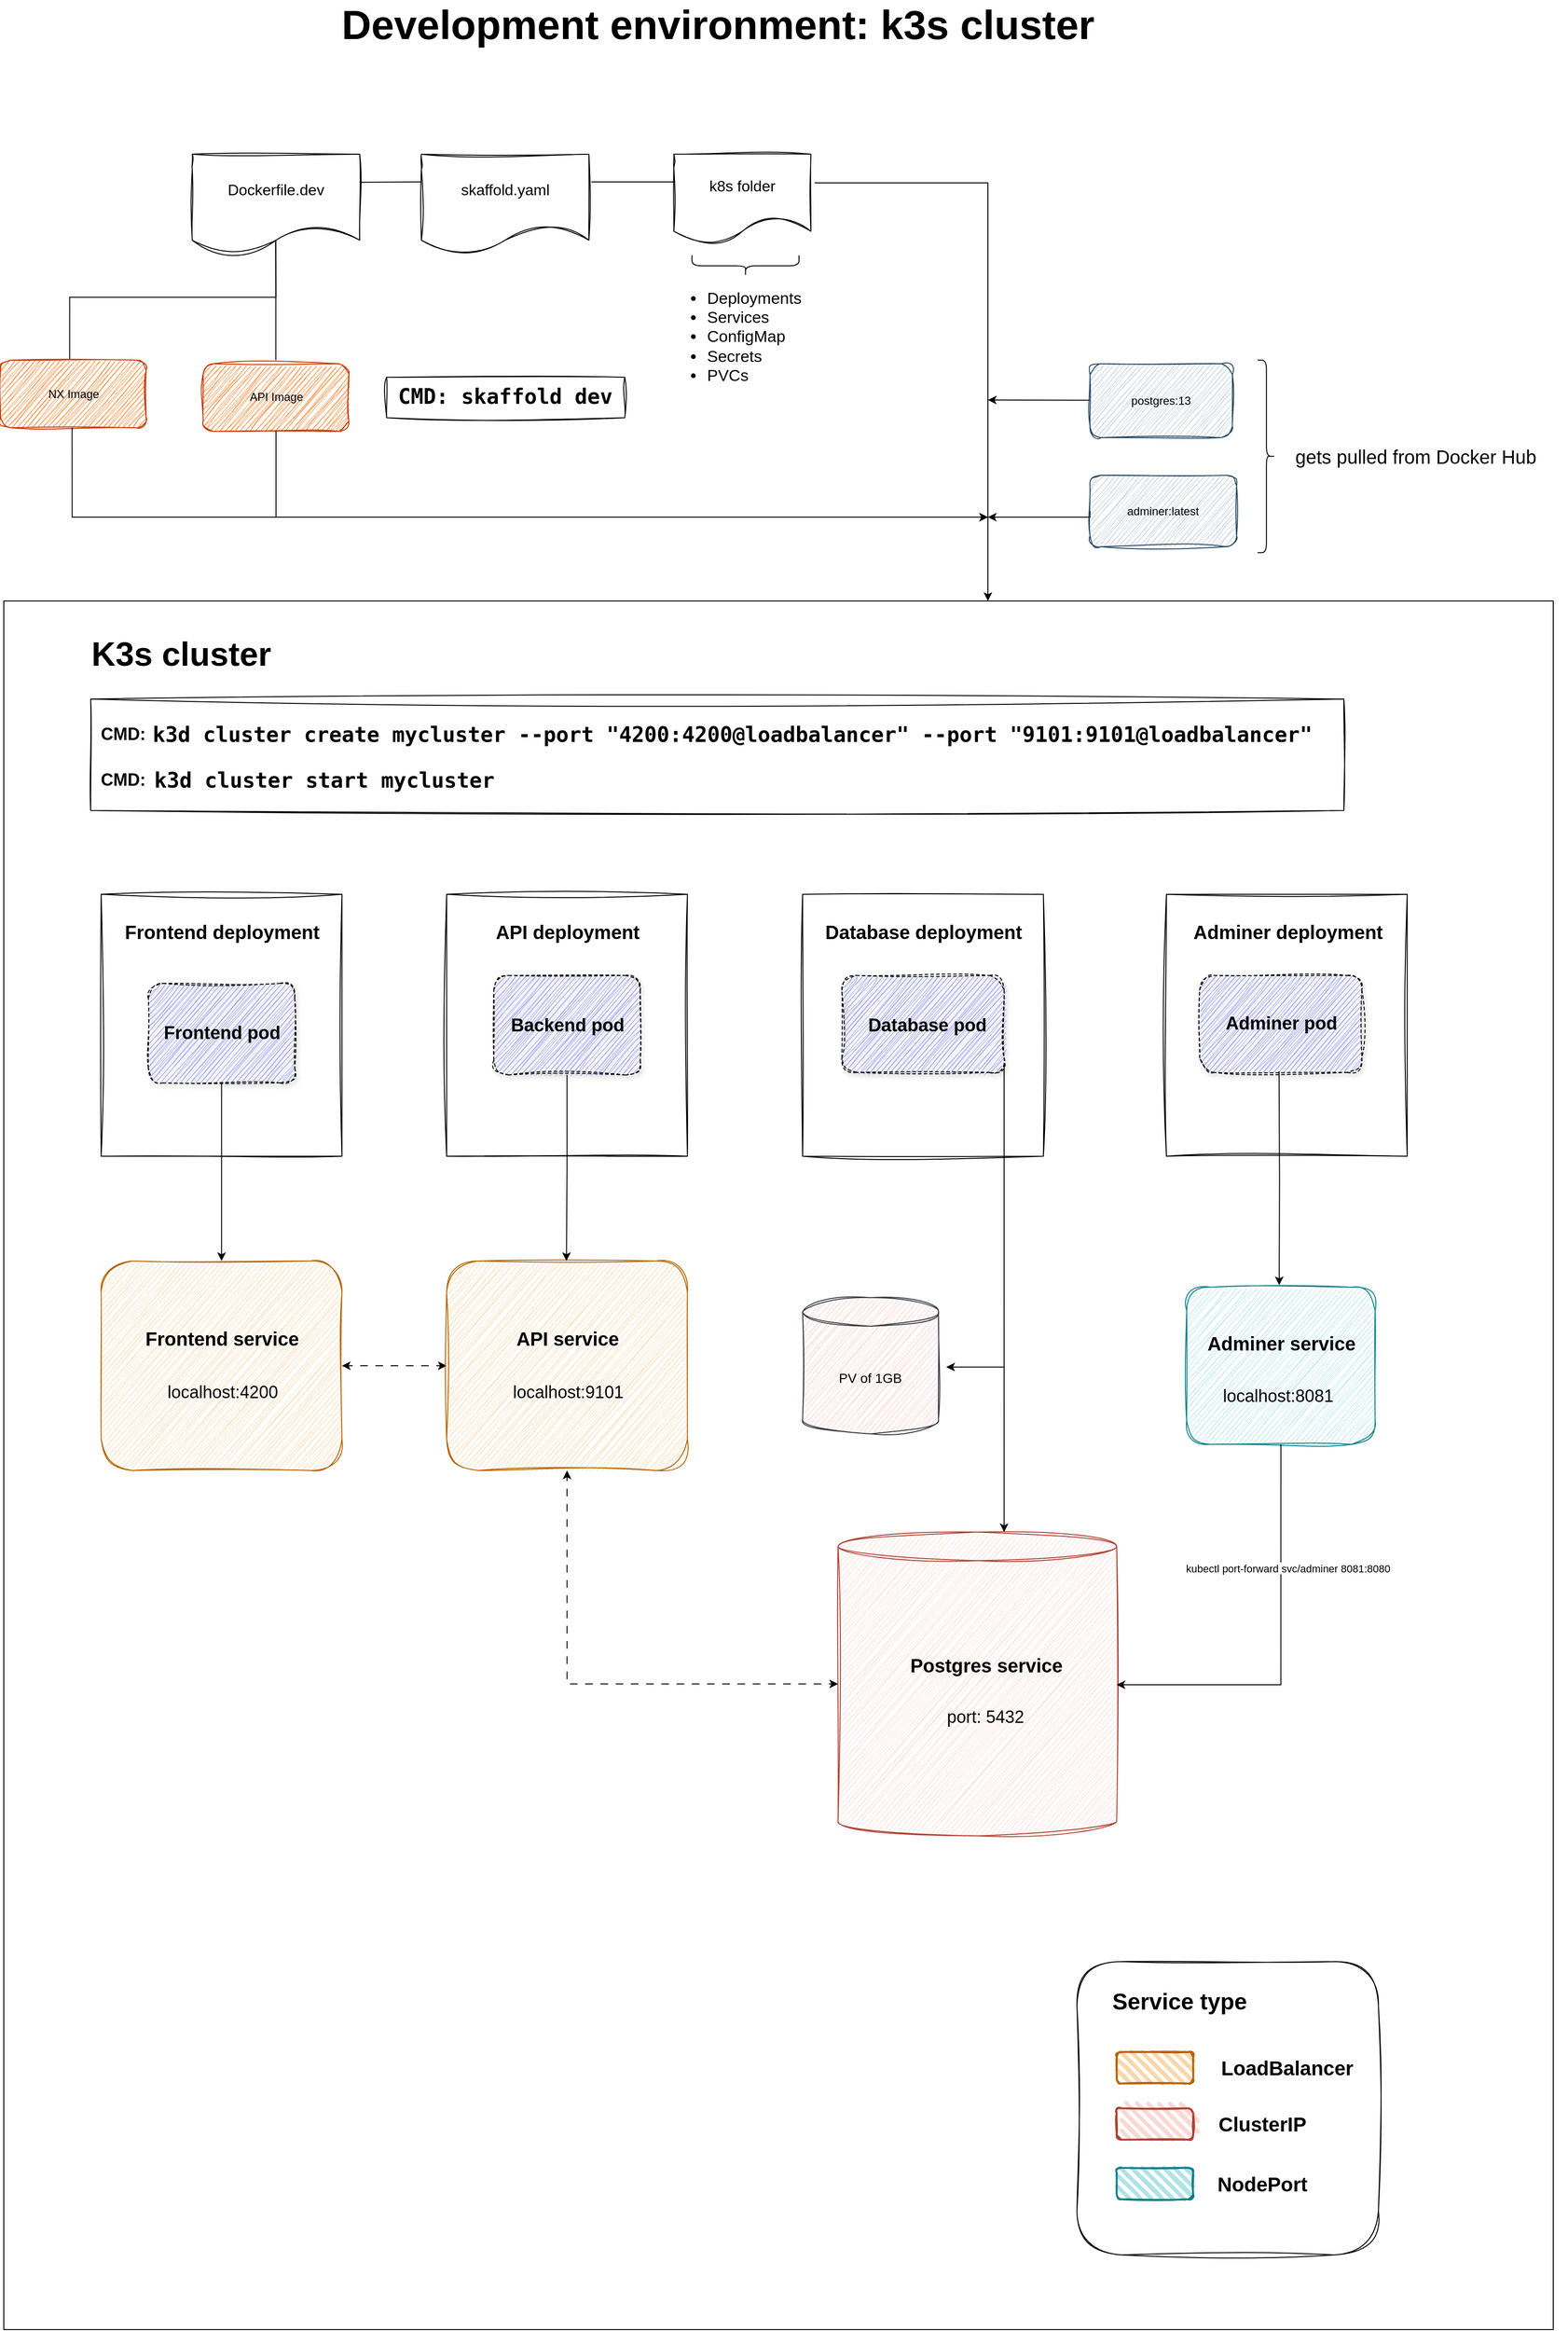 <mxfile version="24.8.6">
  <diagram id="C5RBs43oDa-KdzZeNtuy" name="Page-1">
    <mxGraphModel dx="1911" dy="1260" grid="1" gridSize="11" guides="1" tooltips="1" connect="1" arrows="1" fold="1" page="1" pageScale="1" pageWidth="3000" pageHeight="3000" background="#ffffff" math="0" shadow="0">
      <root>
        <mxCell id="WIyWlLk6GJQsqaUBKTNV-0" />
        <mxCell id="WIyWlLk6GJQsqaUBKTNV-1" parent="WIyWlLk6GJQsqaUBKTNV-0" />
        <mxCell id="Td7zW-o2DTwXKr2sYSDe-17" style="edgeStyle=orthogonalEdgeStyle;rounded=0;orthogonalLoop=1;jettySize=auto;html=1;exitX=0.499;exitY=0.851;exitDx=0;exitDy=0;exitPerimeter=0;endArrow=none;endFill=0;" parent="WIyWlLk6GJQsqaUBKTNV-1" source="Td7zW-o2DTwXKr2sYSDe-0" edge="1">
          <mxGeometry relative="1" as="geometry">
            <mxPoint x="990.03" y="319.52" as="sourcePoint" />
            <mxPoint x="989.8" y="473.12" as="targetPoint" />
            <Array as="points">
              <mxPoint x="990.0" y="352.12" />
              <mxPoint x="990.0" y="352.12" />
            </Array>
          </mxGeometry>
        </mxCell>
        <mxCell id="Td7zW-o2DTwXKr2sYSDe-0" value="&lt;font style=&quot;font-size: 16px;&quot;&gt;Dockerfile.dev&lt;/font&gt;" style="shape=document;whiteSpace=wrap;html=1;boundedLbl=1;sketch=1;curveFitting=1;jiggle=2;" parent="WIyWlLk6GJQsqaUBKTNV-1" vertex="1">
          <mxGeometry x="902" y="256.87" width="176" height="106.25" as="geometry" />
        </mxCell>
        <mxCell id="Td7zW-o2DTwXKr2sYSDe-1" value="&lt;font style=&quot;font-size: 16px;&quot;&gt;skaffold.yaml&lt;/font&gt;" style="shape=document;whiteSpace=wrap;html=1;boundedLbl=1;sketch=1;curveFitting=1;jiggle=2;" parent="WIyWlLk6GJQsqaUBKTNV-1" vertex="1">
          <mxGeometry x="1142.75" y="256.87" width="176" height="106.25" as="geometry" />
        </mxCell>
        <mxCell id="Td7zW-o2DTwXKr2sYSDe-88" style="edgeStyle=orthogonalEdgeStyle;rounded=0;orthogonalLoop=1;jettySize=auto;html=1;exitX=0.998;exitY=0.199;exitDx=0;exitDy=0;exitPerimeter=0;" parent="WIyWlLk6GJQsqaUBKTNV-1" source="Td7zW-o2DTwXKr2sYSDe-2" edge="1">
          <mxGeometry relative="1" as="geometry">
            <mxPoint x="1738" y="726" as="targetPoint" />
            <Array as="points">
              <mxPoint x="1738" y="287" />
            </Array>
            <mxPoint x="1639" y="286" as="sourcePoint" />
          </mxGeometry>
        </mxCell>
        <mxCell id="Td7zW-o2DTwXKr2sYSDe-2" value="&lt;font style=&quot;font-size: 16px;&quot;&gt;k8s folder&lt;/font&gt;" style="shape=document;whiteSpace=wrap;html=1;boundedLbl=1;sketch=1;curveFitting=1;jiggle=2;" parent="WIyWlLk6GJQsqaUBKTNV-1" vertex="1">
          <mxGeometry x="1408.0" y="256.87" width="144" height="95.25" as="geometry" />
        </mxCell>
        <mxCell id="Td7zW-o2DTwXKr2sYSDe-4" value="&lt;font style=&quot;font-size: 43px;&quot;&gt;Development environment: k3s cluster&lt;/font&gt;" style="text;strokeColor=none;fillColor=none;html=1;fontSize=32;fontStyle=1;verticalAlign=middle;align=center;" parent="WIyWlLk6GJQsqaUBKTNV-1" vertex="1">
          <mxGeometry x="1118.64" y="99" width="670" height="44" as="geometry" />
        </mxCell>
        <mxCell id="Td7zW-o2DTwXKr2sYSDe-5" style="edgeStyle=orthogonalEdgeStyle;rounded=0;orthogonalLoop=1;jettySize=auto;html=1;endArrow=none;endFill=0;exitX=1.012;exitY=0.278;exitDx=0;exitDy=0;exitPerimeter=0;entryX=-0.003;entryY=0.274;entryDx=0;entryDy=0;entryPerimeter=0;" parent="WIyWlLk6GJQsqaUBKTNV-1" edge="1">
          <mxGeometry relative="1" as="geometry">
            <mxPoint x="1142.752" y="285.983" as="targetPoint" />
            <mxPoint x="1080.642" y="286.408" as="sourcePoint" />
            <Array as="points">
              <mxPoint x="1077.82" y="286" />
            </Array>
          </mxGeometry>
        </mxCell>
        <mxCell id="Td7zW-o2DTwXKr2sYSDe-6" style="edgeStyle=orthogonalEdgeStyle;rounded=0;orthogonalLoop=1;jettySize=auto;html=1;endArrow=none;endFill=0;" parent="WIyWlLk6GJQsqaUBKTNV-1" edge="1">
          <mxGeometry relative="1" as="geometry">
            <mxPoint x="1321.25" y="286" as="sourcePoint" />
            <mxPoint x="1409.25" y="286" as="targetPoint" />
          </mxGeometry>
        </mxCell>
        <mxCell id="Td7zW-o2DTwXKr2sYSDe-7" value="" style="shape=curlyBracket;whiteSpace=wrap;html=1;rounded=1;flipH=1;labelPosition=right;verticalLabelPosition=middle;align=left;verticalAlign=middle;direction=north;size=0.5;" parent="WIyWlLk6GJQsqaUBKTNV-1" vertex="1">
          <mxGeometry x="1427.06" y="363.12" width="112.46" height="22" as="geometry" />
        </mxCell>
        <mxCell id="Td7zW-o2DTwXKr2sYSDe-8" value="&lt;ul style=&quot;font-size: 17px;&quot;&gt;&lt;li style=&quot;font-size: 17px;&quot;&gt;Deployments&lt;/li&gt;&lt;li style=&quot;font-size: 17px;&quot;&gt;&lt;span style=&quot;background-color: initial; font-size: 17px;&quot;&gt;Services&lt;/span&gt;&lt;/li&gt;&lt;li style=&quot;font-size: 17px;&quot;&gt;&lt;span style=&quot;background-color: initial; font-size: 17px;&quot;&gt;ConfigMap&lt;/span&gt;&lt;/li&gt;&lt;li style=&quot;font-size: 17px;&quot;&gt;&lt;span style=&quot;background-color: initial; font-size: 17px;&quot;&gt;Secrets&lt;/span&gt;&lt;/li&gt;&lt;li style=&quot;font-size: 17px;&quot;&gt;&lt;span style=&quot;background-color: initial; font-size: 17px;&quot;&gt;PVCs&lt;/span&gt;&lt;/li&gt;&lt;/ul&gt;" style="text;strokeColor=none;fillColor=none;html=1;whiteSpace=wrap;verticalAlign=middle;overflow=hidden;rounded=0;sketch=1;curveFitting=1;jiggle=2;fontSize=17;" parent="WIyWlLk6GJQsqaUBKTNV-1" vertex="1">
          <mxGeometry x="1400.79" y="370" width="165" height="158" as="geometry" />
        </mxCell>
        <mxCell id="Td7zW-o2DTwXKr2sYSDe-9" value="NX Image" style="rounded=1;whiteSpace=wrap;html=1;sketch=1;curveFitting=1;jiggle=2;fillColor=#fa6800;strokeColor=#C73500;fontColor=#000000;" parent="WIyWlLk6GJQsqaUBKTNV-1" vertex="1">
          <mxGeometry x="700.52" y="473.12" width="153" height="71" as="geometry" />
        </mxCell>
        <mxCell id="Td7zW-o2DTwXKr2sYSDe-90" style="edgeStyle=orthogonalEdgeStyle;rounded=0;orthogonalLoop=1;jettySize=auto;html=1;exitX=0.5;exitY=1;exitDx=0;exitDy=0;" parent="WIyWlLk6GJQsqaUBKTNV-1" source="_PzZQzh7Twu5nZZNjSZp-4" edge="1">
          <mxGeometry relative="1" as="geometry">
            <mxPoint x="1738" y="638" as="targetPoint" />
            <Array as="points">
              <mxPoint x="990.0" y="638.12" />
            </Array>
            <mxPoint x="990.0" y="539.12" as="sourcePoint" />
          </mxGeometry>
        </mxCell>
        <mxCell id="Td7zW-o2DTwXKr2sYSDe-110" style="edgeStyle=orthogonalEdgeStyle;rounded=0;orthogonalLoop=1;jettySize=auto;html=1;endArrow=classic;endFill=1;jumpSize=0;startArrow=none;startFill=0;" parent="WIyWlLk6GJQsqaUBKTNV-1" edge="1">
          <mxGeometry relative="1" as="geometry">
            <mxPoint x="1738" y="515" as="targetPoint" />
            <mxPoint x="1825.84" y="515.26" as="sourcePoint" />
            <Array as="points">
              <mxPoint x="1845.84" y="515.26" />
              <mxPoint x="1682.84" y="515.26" />
            </Array>
          </mxGeometry>
        </mxCell>
        <mxCell id="Td7zW-o2DTwXKr2sYSDe-11" value="postgres:13" style="rounded=1;whiteSpace=wrap;html=1;sketch=1;curveFitting=1;jiggle=2;fillColor=#bac8d3;strokeColor=#23445d;" parent="WIyWlLk6GJQsqaUBKTNV-1" vertex="1">
          <mxGeometry x="1845.29" y="476.87" width="149.58" height="77.63" as="geometry" />
        </mxCell>
        <mxCell id="Td7zW-o2DTwXKr2sYSDe-13" value="" style="shape=curlyBracket;whiteSpace=wrap;html=1;rounded=1;flipH=1;labelPosition=right;verticalLabelPosition=middle;align=left;verticalAlign=middle;size=0.5;direction=east;" parent="WIyWlLk6GJQsqaUBKTNV-1" vertex="1">
          <mxGeometry x="2021.29" y="473.12" width="18.71" height="202.13" as="geometry" />
        </mxCell>
        <mxCell id="Td7zW-o2DTwXKr2sYSDe-15" value="gets pulled from Docker Hub&amp;nbsp;" style="text;html=1;align=center;verticalAlign=middle;whiteSpace=wrap;rounded=0;fontSize=20;" parent="WIyWlLk6GJQsqaUBKTNV-1" vertex="1">
          <mxGeometry x="2035" y="543.18" width="310.71" height="62" as="geometry" />
        </mxCell>
        <mxCell id="Td7zW-o2DTwXKr2sYSDe-16" style="edgeStyle=orthogonalEdgeStyle;rounded=0;orthogonalLoop=1;jettySize=auto;html=1;exitX=0.498;exitY=0.854;exitDx=0;exitDy=0;exitPerimeter=0;endArrow=none;endFill=0;entryX=0.475;entryY=-0.02;entryDx=0;entryDy=0;entryPerimeter=0;" parent="WIyWlLk6GJQsqaUBKTNV-1" source="Td7zW-o2DTwXKr2sYSDe-0" target="Td7zW-o2DTwXKr2sYSDe-9" edge="1">
          <mxGeometry relative="1" as="geometry">
            <mxPoint x="781" y="319.12" as="sourcePoint" />
            <mxPoint x="781" y="473.12" as="targetPoint" />
            <Array as="points">
              <mxPoint x="990.0" y="352.12" />
              <mxPoint x="990.0" y="407.12" />
              <mxPoint x="777" y="407.12" />
            </Array>
          </mxGeometry>
        </mxCell>
        <mxCell id="Td7zW-o2DTwXKr2sYSDe-20" value="" style="rounded=0;whiteSpace=wrap;html=1;movable=0;resizable=0;rotatable=0;deletable=0;editable=0;locked=1;connectable=0;" parent="WIyWlLk6GJQsqaUBKTNV-1" vertex="1">
          <mxGeometry x="704" y="726" width="1628" height="1815" as="geometry" />
        </mxCell>
        <mxCell id="Td7zW-o2DTwXKr2sYSDe-59" value="" style="rounded=0;whiteSpace=wrap;html=1;sketch=1;curveFitting=1;jiggle=2;glass=0;shadow=0;" parent="WIyWlLk6GJQsqaUBKTNV-1" vertex="1">
          <mxGeometry x="806.29" y="1034" width="253" height="275" as="geometry" />
        </mxCell>
        <mxCell id="Td7zW-o2DTwXKr2sYSDe-60" value="Frontend deployment" style="text;strokeColor=none;fillColor=none;html=1;fontSize=20;fontStyle=1;verticalAlign=middle;align=center;" parent="WIyWlLk6GJQsqaUBKTNV-1" vertex="1">
          <mxGeometry x="795.29" y="1045" width="275" height="55" as="geometry" />
        </mxCell>
        <mxCell id="Td7zW-o2DTwXKr2sYSDe-61" style="edgeStyle=orthogonalEdgeStyle;rounded=0;orthogonalLoop=1;jettySize=auto;html=1;exitX=0.5;exitY=1;exitDx=0;exitDy=0;flowAnimation=0;" parent="WIyWlLk6GJQsqaUBKTNV-1" source="Td7zW-o2DTwXKr2sYSDe-62" target="Td7zW-o2DTwXKr2sYSDe-65" edge="1">
          <mxGeometry relative="1" as="geometry" />
        </mxCell>
        <mxCell id="Td7zW-o2DTwXKr2sYSDe-62" value="" style="rounded=1;whiteSpace=wrap;html=1;dashed=1;glass=0;shadow=1;sketch=1;curveFitting=1;jiggle=2;fillColor=#8787FF;" parent="WIyWlLk6GJQsqaUBKTNV-1" vertex="1">
          <mxGeometry x="855.85" y="1127.5" width="153.87" height="104.5" as="geometry" />
        </mxCell>
        <mxCell id="Td7zW-o2DTwXKr2sYSDe-63" value="Frontend pod" style="text;strokeColor=none;fillColor=none;html=1;fontSize=19;fontStyle=1;verticalAlign=middle;align=center;" parent="WIyWlLk6GJQsqaUBKTNV-1" vertex="1">
          <mxGeometry x="872.04" y="1163.25" width="121.5" height="33" as="geometry" />
        </mxCell>
        <mxCell id="Td7zW-o2DTwXKr2sYSDe-64" style="edgeStyle=orthogonalEdgeStyle;rounded=0;orthogonalLoop=1;jettySize=auto;html=1;exitX=1;exitY=0.5;exitDx=0;exitDy=0;flowAnimation=1;startArrow=classic;startFill=1;" parent="WIyWlLk6GJQsqaUBKTNV-1" source="Td7zW-o2DTwXKr2sYSDe-65" target="Td7zW-o2DTwXKr2sYSDe-72" edge="1">
          <mxGeometry relative="1" as="geometry" />
        </mxCell>
        <mxCell id="Td7zW-o2DTwXKr2sYSDe-65" value="" style="rounded=1;whiteSpace=wrap;html=1;sketch=1;curveFitting=1;jiggle=2;fillColor=#fad7ac;strokeColor=#B46504;" parent="WIyWlLk6GJQsqaUBKTNV-1" vertex="1">
          <mxGeometry x="806.29" y="1419" width="253" height="220" as="geometry" />
        </mxCell>
        <mxCell id="Td7zW-o2DTwXKr2sYSDe-66" value="Frontend service" style="text;strokeColor=none;fillColor=none;html=1;fontSize=20;fontStyle=1;verticalAlign=middle;align=center;" parent="WIyWlLk6GJQsqaUBKTNV-1" vertex="1">
          <mxGeometry x="795.29" y="1472.63" width="275" height="55" as="geometry" />
        </mxCell>
        <mxCell id="Td7zW-o2DTwXKr2sYSDe-67" value="&lt;font style=&quot;font-size: 18px;&quot;&gt;localhost:&lt;/font&gt;&lt;span style=&quot;font-size: 18px; background-color: initial;&quot;&gt;4200&lt;/span&gt;" style="text;html=1;align=left;verticalAlign=middle;whiteSpace=wrap;rounded=0;fontSize=15;" parent="WIyWlLk6GJQsqaUBKTNV-1" vertex="1">
          <mxGeometry x="873.81" y="1527.63" width="117.96" height="59.13" as="geometry" />
        </mxCell>
        <mxCell id="Td7zW-o2DTwXKr2sYSDe-68" value="" style="rounded=0;whiteSpace=wrap;html=1;sketch=1;curveFitting=1;jiggle=2;" parent="WIyWlLk6GJQsqaUBKTNV-1" vertex="1">
          <mxGeometry x="1169.29" y="1034" width="253" height="275" as="geometry" />
        </mxCell>
        <mxCell id="Td7zW-o2DTwXKr2sYSDe-69" value="API deployment" style="text;strokeColor=none;fillColor=none;html=1;fontSize=20;fontStyle=1;verticalAlign=middle;align=center;" parent="WIyWlLk6GJQsqaUBKTNV-1" vertex="1">
          <mxGeometry x="1158.29" y="1045" width="275" height="55" as="geometry" />
        </mxCell>
        <mxCell id="Td7zW-o2DTwXKr2sYSDe-70" value="" style="rounded=1;whiteSpace=wrap;html=1;dashed=1;glass=0;shadow=1;sketch=1;curveFitting=1;jiggle=2;fillColor=#8787FF;" parent="WIyWlLk6GJQsqaUBKTNV-1" vertex="1">
          <mxGeometry x="1218.85" y="1119.25" width="153.87" height="104.5" as="geometry" />
        </mxCell>
        <mxCell id="Td7zW-o2DTwXKr2sYSDe-71" value="Backend pod" style="text;strokeColor=none;fillColor=none;html=1;fontSize=19;fontStyle=1;verticalAlign=middle;align=center;" parent="WIyWlLk6GJQsqaUBKTNV-1" vertex="1">
          <mxGeometry x="1235.04" y="1155" width="121.5" height="33" as="geometry" />
        </mxCell>
        <mxCell id="Td7zW-o2DTwXKr2sYSDe-72" value="" style="rounded=1;whiteSpace=wrap;html=1;sketch=1;curveFitting=1;jiggle=2;fillColor=#FAD7AC;strokeColor=#B46504;" parent="WIyWlLk6GJQsqaUBKTNV-1" vertex="1">
          <mxGeometry x="1169.29" y="1419" width="253" height="220" as="geometry" />
        </mxCell>
        <mxCell id="Td7zW-o2DTwXKr2sYSDe-73" value="API service" style="text;strokeColor=none;fillColor=none;html=1;fontSize=20;fontStyle=1;verticalAlign=middle;align=center;" parent="WIyWlLk6GJQsqaUBKTNV-1" vertex="1">
          <mxGeometry x="1158.1" y="1472.63" width="275" height="55" as="geometry" />
        </mxCell>
        <mxCell id="Td7zW-o2DTwXKr2sYSDe-74" value="localhost:&lt;span style=&quot;background-color: initial;&quot;&gt;9101&lt;/span&gt;" style="text;html=1;align=left;verticalAlign=middle;whiteSpace=wrap;rounded=0;fontSize=18;" parent="WIyWlLk6GJQsqaUBKTNV-1" vertex="1">
          <mxGeometry x="1236.62" y="1530.38" width="117.96" height="53.63" as="geometry" />
        </mxCell>
        <mxCell id="Td7zW-o2DTwXKr2sYSDe-75" style="edgeStyle=orthogonalEdgeStyle;rounded=0;orthogonalLoop=1;jettySize=auto;html=1;flowAnimation=0;exitX=0.5;exitY=1;exitDx=0;exitDy=0;" parent="WIyWlLk6GJQsqaUBKTNV-1" source="Td7zW-o2DTwXKr2sYSDe-70" edge="1">
          <mxGeometry relative="1" as="geometry">
            <mxPoint x="1295.16" y="1232" as="sourcePoint" />
            <mxPoint x="1295.16" y="1419" as="targetPoint" />
            <Array as="points">
              <mxPoint x="1296" y="1320" />
              <mxPoint x="1295" y="1320" />
            </Array>
          </mxGeometry>
        </mxCell>
        <mxCell id="Td7zW-o2DTwXKr2sYSDe-76" value="" style="rounded=0;whiteSpace=wrap;html=1;sketch=1;curveFitting=1;jiggle=2;" parent="WIyWlLk6GJQsqaUBKTNV-1" vertex="1">
          <mxGeometry x="1543.29" y="1034" width="253" height="275" as="geometry" />
        </mxCell>
        <mxCell id="Td7zW-o2DTwXKr2sYSDe-77" value="Database deployment" style="text;strokeColor=none;fillColor=none;html=1;fontSize=20;fontStyle=1;verticalAlign=middle;align=center;" parent="WIyWlLk6GJQsqaUBKTNV-1" vertex="1">
          <mxGeometry x="1532.29" y="1045" width="275" height="55" as="geometry" />
        </mxCell>
        <mxCell id="Td7zW-o2DTwXKr2sYSDe-78" value="" style="rounded=1;whiteSpace=wrap;html=1;dashed=1;glass=0;shadow=1;sketch=1;curveFitting=1;jiggle=2;fillColor=#8787FF;" parent="WIyWlLk6GJQsqaUBKTNV-1" vertex="1">
          <mxGeometry x="1584.58" y="1119.25" width="170.43" height="101.75" as="geometry" />
        </mxCell>
        <mxCell id="Td7zW-o2DTwXKr2sYSDe-79" value="Database pod" style="text;strokeColor=none;fillColor=none;html=1;fontSize=19;fontStyle=1;verticalAlign=middle;align=center;" parent="WIyWlLk6GJQsqaUBKTNV-1" vertex="1">
          <mxGeometry x="1613.29" y="1155" width="121.5" height="33" as="geometry" />
        </mxCell>
        <mxCell id="Td7zW-o2DTwXKr2sYSDe-80" value="" style="shape=cylinder3;whiteSpace=wrap;html=1;boundedLbl=1;backgroundOutline=1;size=15;sketch=1;curveFitting=1;jiggle=2;fillColor=#fad9d5;strokeColor=#ae4132;" parent="WIyWlLk6GJQsqaUBKTNV-1" vertex="1">
          <mxGeometry x="1580.54" y="1703.63" width="292.75" height="319" as="geometry" />
        </mxCell>
        <mxCell id="Td7zW-o2DTwXKr2sYSDe-81" value="Postgres service" style="text;strokeColor=none;fillColor=none;html=1;fontSize=20;fontStyle=1;verticalAlign=middle;align=center;" parent="WIyWlLk6GJQsqaUBKTNV-1" vertex="1">
          <mxGeometry x="1598.29" y="1815" width="275" height="55" as="geometry" />
        </mxCell>
        <mxCell id="Td7zW-o2DTwXKr2sYSDe-83" style="edgeStyle=orthogonalEdgeStyle;rounded=0;orthogonalLoop=1;jettySize=auto;html=1;entryX=0;entryY=0.5;entryDx=0;entryDy=0;entryPerimeter=0;flowAnimation=1;exitX=0.5;exitY=1;exitDx=0;exitDy=0;startArrow=classic;startFill=1;" parent="WIyWlLk6GJQsqaUBKTNV-1" source="Td7zW-o2DTwXKr2sYSDe-72" target="Td7zW-o2DTwXKr2sYSDe-80" edge="1">
          <mxGeometry relative="1" as="geometry" />
        </mxCell>
        <mxCell id="Td7zW-o2DTwXKr2sYSDe-84" value="&lt;font style=&quot;font-size: 35px;&quot;&gt;K3s cluster&lt;/font&gt;" style="text;strokeColor=none;fillColor=none;html=1;fontSize=28;fontStyle=1;verticalAlign=middle;align=center;rounded=0;" parent="WIyWlLk6GJQsqaUBKTNV-1" vertex="1">
          <mxGeometry x="795.29" y="748" width="190.29" height="66" as="geometry" />
        </mxCell>
        <mxCell id="Td7zW-o2DTwXKr2sYSDe-91" style="edgeStyle=orthogonalEdgeStyle;rounded=0;orthogonalLoop=1;jettySize=auto;html=1;exitX=0.5;exitY=1;exitDx=0;exitDy=0;" parent="WIyWlLk6GJQsqaUBKTNV-1" edge="1">
          <mxGeometry relative="1" as="geometry">
            <mxPoint x="775.75" y="544.12" as="sourcePoint" />
            <mxPoint x="1738" y="638" as="targetPoint" />
            <Array as="points">
              <mxPoint x="775.35" y="638.12" />
            </Array>
          </mxGeometry>
        </mxCell>
        <mxCell id="Td7zW-o2DTwXKr2sYSDe-92" value="" style="rounded=0;whiteSpace=wrap;html=1;sketch=1;curveFitting=1;jiggle=2;" parent="WIyWlLk6GJQsqaUBKTNV-1" vertex="1">
          <mxGeometry x="1925.57" y="1034" width="253" height="275" as="geometry" />
        </mxCell>
        <mxCell id="Td7zW-o2DTwXKr2sYSDe-93" value="Adminer deployment" style="text;strokeColor=none;fillColor=none;html=1;fontSize=20;fontStyle=1;verticalAlign=middle;align=center;" parent="WIyWlLk6GJQsqaUBKTNV-1" vertex="1">
          <mxGeometry x="1915.58" y="1045" width="275" height="55" as="geometry" />
        </mxCell>
        <mxCell id="Td7zW-o2DTwXKr2sYSDe-94" value="" style="rounded=1;whiteSpace=wrap;html=1;dashed=1;glass=0;shadow=1;sketch=1;curveFitting=1;jiggle=2;fillColor=#8787FF;" parent="WIyWlLk6GJQsqaUBKTNV-1" vertex="1">
          <mxGeometry x="1960.47" y="1119.25" width="170.43" height="101.75" as="geometry" />
        </mxCell>
        <mxCell id="Td7zW-o2DTwXKr2sYSDe-95" value="Adminer pod" style="text;strokeColor=none;fillColor=none;html=1;fontSize=19;fontStyle=1;verticalAlign=middle;align=center;" parent="WIyWlLk6GJQsqaUBKTNV-1" vertex="1">
          <mxGeometry x="1984.94" y="1153.63" width="121.5" height="33" as="geometry" />
        </mxCell>
        <mxCell id="Td7zW-o2DTwXKr2sYSDe-96" value="&lt;div style=&quot;font-size: 18px;&quot;&gt;port: 5432&lt;/div&gt;" style="text;html=1;align=left;verticalAlign=middle;whiteSpace=wrap;rounded=0;fontSize=18;" parent="WIyWlLk6GJQsqaUBKTNV-1" vertex="1">
          <mxGeometry x="1693.19" y="1870" width="85.21" height="55" as="geometry" />
        </mxCell>
        <mxCell id="Td7zW-o2DTwXKr2sYSDe-97" value="" style="rounded=1;whiteSpace=wrap;html=1;sketch=1;curveFitting=1;jiggle=2;fillColor=#b0e3e6;strokeColor=#0e8088;" parent="WIyWlLk6GJQsqaUBKTNV-1" vertex="1">
          <mxGeometry x="1946.83" y="1446.5" width="198" height="165" as="geometry" />
        </mxCell>
        <mxCell id="Td7zW-o2DTwXKr2sYSDe-99" value="Adminer service" style="text;strokeColor=none;fillColor=none;html=1;fontSize=20;fontStyle=1;verticalAlign=middle;align=center;" parent="WIyWlLk6GJQsqaUBKTNV-1" vertex="1">
          <mxGeometry x="1949.05" y="1482.94" width="193.57" height="44.69" as="geometry" />
        </mxCell>
        <mxCell id="Td7zW-o2DTwXKr2sYSDe-109" style="edgeStyle=orthogonalEdgeStyle;rounded=0;orthogonalLoop=1;jettySize=auto;html=1;endArrow=classic;endFill=1;exitX=0;exitY=0.5;exitDx=0;exitDy=0;" parent="WIyWlLk6GJQsqaUBKTNV-1" source="Td7zW-o2DTwXKr2sYSDe-101" edge="1">
          <mxGeometry relative="1" as="geometry">
            <mxPoint x="1738" y="638" as="targetPoint" />
            <Array as="points">
              <mxPoint x="1845.86" y="638" />
            </Array>
            <mxPoint x="1931.47" y="576.764" as="sourcePoint" />
          </mxGeometry>
        </mxCell>
        <mxCell id="Td7zW-o2DTwXKr2sYSDe-101" value="adminer:latest" style="rounded=1;whiteSpace=wrap;html=1;sketch=1;curveFitting=1;jiggle=2;fillColor=#bac8d3;strokeColor=#23445d;" parent="WIyWlLk6GJQsqaUBKTNV-1" vertex="1">
          <mxGeometry x="1845.29" y="594" width="154" height="75" as="geometry" />
        </mxCell>
        <mxCell id="Td7zW-o2DTwXKr2sYSDe-105" style="edgeStyle=orthogonalEdgeStyle;rounded=0;orthogonalLoop=1;jettySize=auto;html=1;exitX=0.5;exitY=1;exitDx=0;exitDy=0;" parent="WIyWlLk6GJQsqaUBKTNV-1" edge="1">
          <mxGeometry relative="1" as="geometry">
            <mxPoint x="823.92" y="850.5" as="sourcePoint" />
            <mxPoint x="823.92" y="850.5" as="targetPoint" />
          </mxGeometry>
        </mxCell>
        <mxCell id="Td7zW-o2DTwXKr2sYSDe-114" value="&lt;pre style=&quot;font-size: 22px;&quot;&gt;&lt;b style=&quot;font-size: 22px;&quot;&gt;CMD: skaffold dev&lt;/b&gt;&lt;/pre&gt;" style="text;html=1;align=center;verticalAlign=middle;whiteSpace=wrap;rounded=0;fontFamily=Helvetica;fontSize=22;strokeColor=default;fontStyle=0;spacingBottom=0;spacingRight=0;horizontal=1;sketch=1;curveFitting=1;jiggle=2;" parent="WIyWlLk6GJQsqaUBKTNV-1" vertex="1">
          <mxGeometry x="1106.25" y="491.12" width="250.29" height="42.5" as="geometry" />
        </mxCell>
        <mxCell id="Td7zW-o2DTwXKr2sYSDe-121" style="edgeStyle=orthogonalEdgeStyle;rounded=0;orthogonalLoop=1;jettySize=auto;html=1;exitX=0.541;exitY=0.99;exitDx=0;exitDy=0;flowAnimation=0;exitPerimeter=0;entryX=0.491;entryY=-0.013;entryDx=0;entryDy=0;entryPerimeter=0;" parent="WIyWlLk6GJQsqaUBKTNV-1" target="Td7zW-o2DTwXKr2sYSDe-97" edge="1">
          <mxGeometry relative="1" as="geometry">
            <mxPoint x="2043.913" y="1219.983" as="sourcePoint" />
            <mxPoint x="2044" y="1441" as="targetPoint" />
            <Array as="points" />
          </mxGeometry>
        </mxCell>
        <mxCell id="Td7zW-o2DTwXKr2sYSDe-122" style="edgeStyle=orthogonalEdgeStyle;rounded=0;orthogonalLoop=1;jettySize=auto;html=1;exitX=0.5;exitY=1;exitDx=0;exitDy=0;" parent="WIyWlLk6GJQsqaUBKTNV-1" source="Td7zW-o2DTwXKr2sYSDe-97" target="Td7zW-o2DTwXKr2sYSDe-80" edge="1">
          <mxGeometry relative="1" as="geometry">
            <mxPoint x="1911.79" y="1528.63" as="sourcePoint" />
            <mxPoint x="1875.79" y="1923.63" as="targetPoint" />
            <Array as="points">
              <mxPoint x="2046" y="1864" />
            </Array>
          </mxGeometry>
        </mxCell>
        <mxCell id="Td7zW-o2DTwXKr2sYSDe-153" value=" kubectl port-forward svc/adminer 8081:8080" style="edgeLabel;align=center;verticalAlign=middle;resizable=0;points=[];" parent="Td7zW-o2DTwXKr2sYSDe-122" vertex="1" connectable="0">
          <mxGeometry x="-0.395" y="6" relative="1" as="geometry">
            <mxPoint y="1" as="offset" />
          </mxGeometry>
        </mxCell>
        <mxCell id="Td7zW-o2DTwXKr2sYSDe-124" value="&lt;div style=&quot;font-size: 18px;&quot;&gt;localhost:8081&lt;/div&gt;" style="text;html=1;align=left;verticalAlign=middle;whiteSpace=wrap;rounded=0;fontSize=18;" parent="WIyWlLk6GJQsqaUBKTNV-1" vertex="1">
          <mxGeometry x="1982.71" y="1533.13" width="118.29" height="55" as="geometry" />
        </mxCell>
        <mxCell id="Td7zW-o2DTwXKr2sYSDe-128" value="" style="rounded=1;whiteSpace=wrap;html=1;sketch=1;curveFitting=1;jiggle=2;" parent="WIyWlLk6GJQsqaUBKTNV-1" vertex="1">
          <mxGeometry x="1831.58" y="2154.63" width="316.71" height="308" as="geometry" />
        </mxCell>
        <mxCell id="Td7zW-o2DTwXKr2sYSDe-129" value="" style="rounded=1;whiteSpace=wrap;html=1;strokeWidth=2;fillWeight=4;hachureGap=8;hachureAngle=45;fillColor=#FAD7AC;sketch=1;strokeColor=#B46504;" parent="WIyWlLk6GJQsqaUBKTNV-1" vertex="1">
          <mxGeometry x="1873.29" y="2249.63" width="80.43" height="33" as="geometry" />
        </mxCell>
        <mxCell id="Td7zW-o2DTwXKr2sYSDe-130" value="LoadBalancer" style="text;strokeColor=none;fillColor=none;html=1;fontSize=21;fontStyle=1;verticalAlign=middle;align=center;" parent="WIyWlLk6GJQsqaUBKTNV-1" vertex="1">
          <mxGeometry x="1982.33" y="2245.07" width="139.48" height="42.12" as="geometry" />
        </mxCell>
        <mxCell id="Td7zW-o2DTwXKr2sYSDe-131" value="Service type" style="text;strokeColor=none;fillColor=none;html=1;fontSize=24;fontStyle=1;verticalAlign=middle;align=center;" parent="WIyWlLk6GJQsqaUBKTNV-1" vertex="1">
          <mxGeometry x="1873.29" y="2176.63" width="132" height="40" as="geometry" />
        </mxCell>
        <mxCell id="Td7zW-o2DTwXKr2sYSDe-133" value="" style="rounded=1;whiteSpace=wrap;html=1;strokeWidth=2;fillWeight=4;hachureGap=8;hachureAngle=45;fillColor=#fad9d5;sketch=1;strokeColor=#ae4132;" parent="WIyWlLk6GJQsqaUBKTNV-1" vertex="1">
          <mxGeometry x="1873.29" y="2308.63" width="80.43" height="33" as="geometry" />
        </mxCell>
        <mxCell id="Td7zW-o2DTwXKr2sYSDe-134" value="ClusterIP" style="text;strokeColor=none;fillColor=none;html=1;fontSize=21;fontStyle=1;verticalAlign=middle;align=center;" parent="WIyWlLk6GJQsqaUBKTNV-1" vertex="1">
          <mxGeometry x="1980" y="2306.76" width="91.23" height="36.24" as="geometry" />
        </mxCell>
        <mxCell id="Td7zW-o2DTwXKr2sYSDe-136" value="" style="rounded=1;whiteSpace=wrap;html=1;strokeWidth=2;fillWeight=4;hachureGap=8;hachureAngle=45;fillColor=#b0e3e6;sketch=1;strokeColor=#0e8088;" parent="WIyWlLk6GJQsqaUBKTNV-1" vertex="1">
          <mxGeometry x="1873.29" y="2371.13" width="80.43" height="33" as="geometry" />
        </mxCell>
        <mxCell id="Td7zW-o2DTwXKr2sYSDe-137" value="NodePort" style="text;strokeColor=none;fillColor=none;html=1;fontSize=21;fontStyle=1;verticalAlign=middle;align=center;rotation=0;" parent="WIyWlLk6GJQsqaUBKTNV-1" vertex="1">
          <mxGeometry x="1976.36" y="2367.38" width="98.51" height="40.5" as="geometry" />
        </mxCell>
        <mxCell id="_PzZQzh7Twu5nZZNjSZp-39" value="" style="rounded=0;whiteSpace=wrap;html=1;sketch=1;curveFitting=1;jiggle=2;" parent="WIyWlLk6GJQsqaUBKTNV-1" vertex="1">
          <mxGeometry x="795.29" y="829" width="1316.71" height="117" as="geometry" />
        </mxCell>
        <mxCell id="Td7zW-o2DTwXKr2sYSDe-147" value="" style="edgeStyle=orthogonalEdgeStyle;rounded=0;orthogonalLoop=1;jettySize=auto;html=1;flowAnimation=0;" parent="WIyWlLk6GJQsqaUBKTNV-1" edge="1">
          <mxGeometry relative="1" as="geometry">
            <mxPoint x="1755.01" y="1210.98" as="sourcePoint" />
            <mxPoint x="1694.26" y="1530.35" as="targetPoint" />
            <Array as="points">
              <mxPoint x="1755.22" y="1530.35" />
            </Array>
          </mxGeometry>
        </mxCell>
        <mxCell id="Td7zW-o2DTwXKr2sYSDe-142" value="&lt;font style=&quot;font-size: 14px;&quot;&gt;PV of 1GB&lt;/font&gt;" style="shape=cylinder3;whiteSpace=wrap;html=1;boundedLbl=1;backgroundOutline=1;size=15;sketch=1;curveFitting=1;jiggle=2;fillColor=#ffcccc;strokeColor=#36393d;" parent="WIyWlLk6GJQsqaUBKTNV-1" vertex="1">
          <mxGeometry x="1543.29" y="1457.5" width="142.75" height="143" as="geometry" />
        </mxCell>
        <mxCell id="Td7zW-o2DTwXKr2sYSDe-148" value="" style="edgeStyle=orthogonalEdgeStyle;rounded=0;orthogonalLoop=1;jettySize=auto;html=1;flowAnimation=0;" parent="WIyWlLk6GJQsqaUBKTNV-1" edge="1">
          <mxGeometry relative="1" as="geometry">
            <mxPoint x="1755.01" y="1220.63" as="sourcePoint" />
            <mxPoint x="1755.02" y="1703.63" as="targetPoint" />
            <Array as="points">
              <mxPoint x="1755.22" y="1584" />
              <mxPoint x="1755.22" y="1584" />
            </Array>
          </mxGeometry>
        </mxCell>
        <mxCell id="_PzZQzh7Twu5nZZNjSZp-4" value="API Image" style="rounded=1;whiteSpace=wrap;html=1;sketch=1;curveFitting=1;jiggle=2;fillColor=#fa6800;strokeColor=#C73500;fontColor=#000000;" parent="WIyWlLk6GJQsqaUBKTNV-1" vertex="1">
          <mxGeometry x="913.5" y="476.87" width="153" height="71" as="geometry" />
        </mxCell>
        <mxCell id="_PzZQzh7Twu5nZZNjSZp-7" value="&lt;pre&gt;&lt;font style=&quot;font-size: 22px;&quot;&gt;k3d cluster start mycluster&lt;/font&gt;&amp;nbsp;&lt;/pre&gt;" style="text;strokeColor=none;fillColor=none;html=1;fontSize=24;fontStyle=1;verticalAlign=middle;align=left;" parent="WIyWlLk6GJQsqaUBKTNV-1" vertex="1">
          <mxGeometry x="860.15" y="897" width="789.79" height="33" as="geometry" />
        </mxCell>
        <mxCell id="_PzZQzh7Twu5nZZNjSZp-10" value="&lt;font style=&quot;font-size: 18px;&quot;&gt;&lt;b&gt;CMD:&lt;/b&gt;&lt;/font&gt;" style="text;html=1;align=center;verticalAlign=middle;whiteSpace=wrap;rounded=0;" parent="WIyWlLk6GJQsqaUBKTNV-1" vertex="1">
          <mxGeometry x="806.23" y="850.5" width="47.29" height="30" as="geometry" />
        </mxCell>
        <mxCell id="_PzZQzh7Twu5nZZNjSZp-11" value="&lt;font size=&quot;1&quot; style=&quot;&quot;&gt;&lt;b style=&quot;font-size: 18px;&quot;&gt;CMD:&lt;/b&gt;&lt;/font&gt;" style="text;html=1;align=center;verticalAlign=middle;whiteSpace=wrap;rounded=0;" parent="WIyWlLk6GJQsqaUBKTNV-1" vertex="1">
          <mxGeometry x="804.52" y="898.5" width="49" height="30" as="geometry" />
        </mxCell>
        <mxCell id="Td7zW-o2DTwXKr2sYSDe-58" value="&lt;pre&gt;&lt;font style=&quot;font-size: 22px;&quot;&gt;k3d cluster create mycluster --port &quot;4200:4200@loadbalancer&quot; --port &quot;9101:9101@loadbalancer&quot;&amp;nbsp;&lt;/font&gt;&amp;nbsp;&lt;/pre&gt;" style="text;strokeColor=none;fillColor=none;html=1;fontSize=24;fontStyle=1;verticalAlign=middle;align=center;" parent="WIyWlLk6GJQsqaUBKTNV-1" vertex="1">
          <mxGeometry x="860.15" y="847" width="1246.29" height="37" as="geometry" />
        </mxCell>
      </root>
    </mxGraphModel>
  </diagram>
</mxfile>
